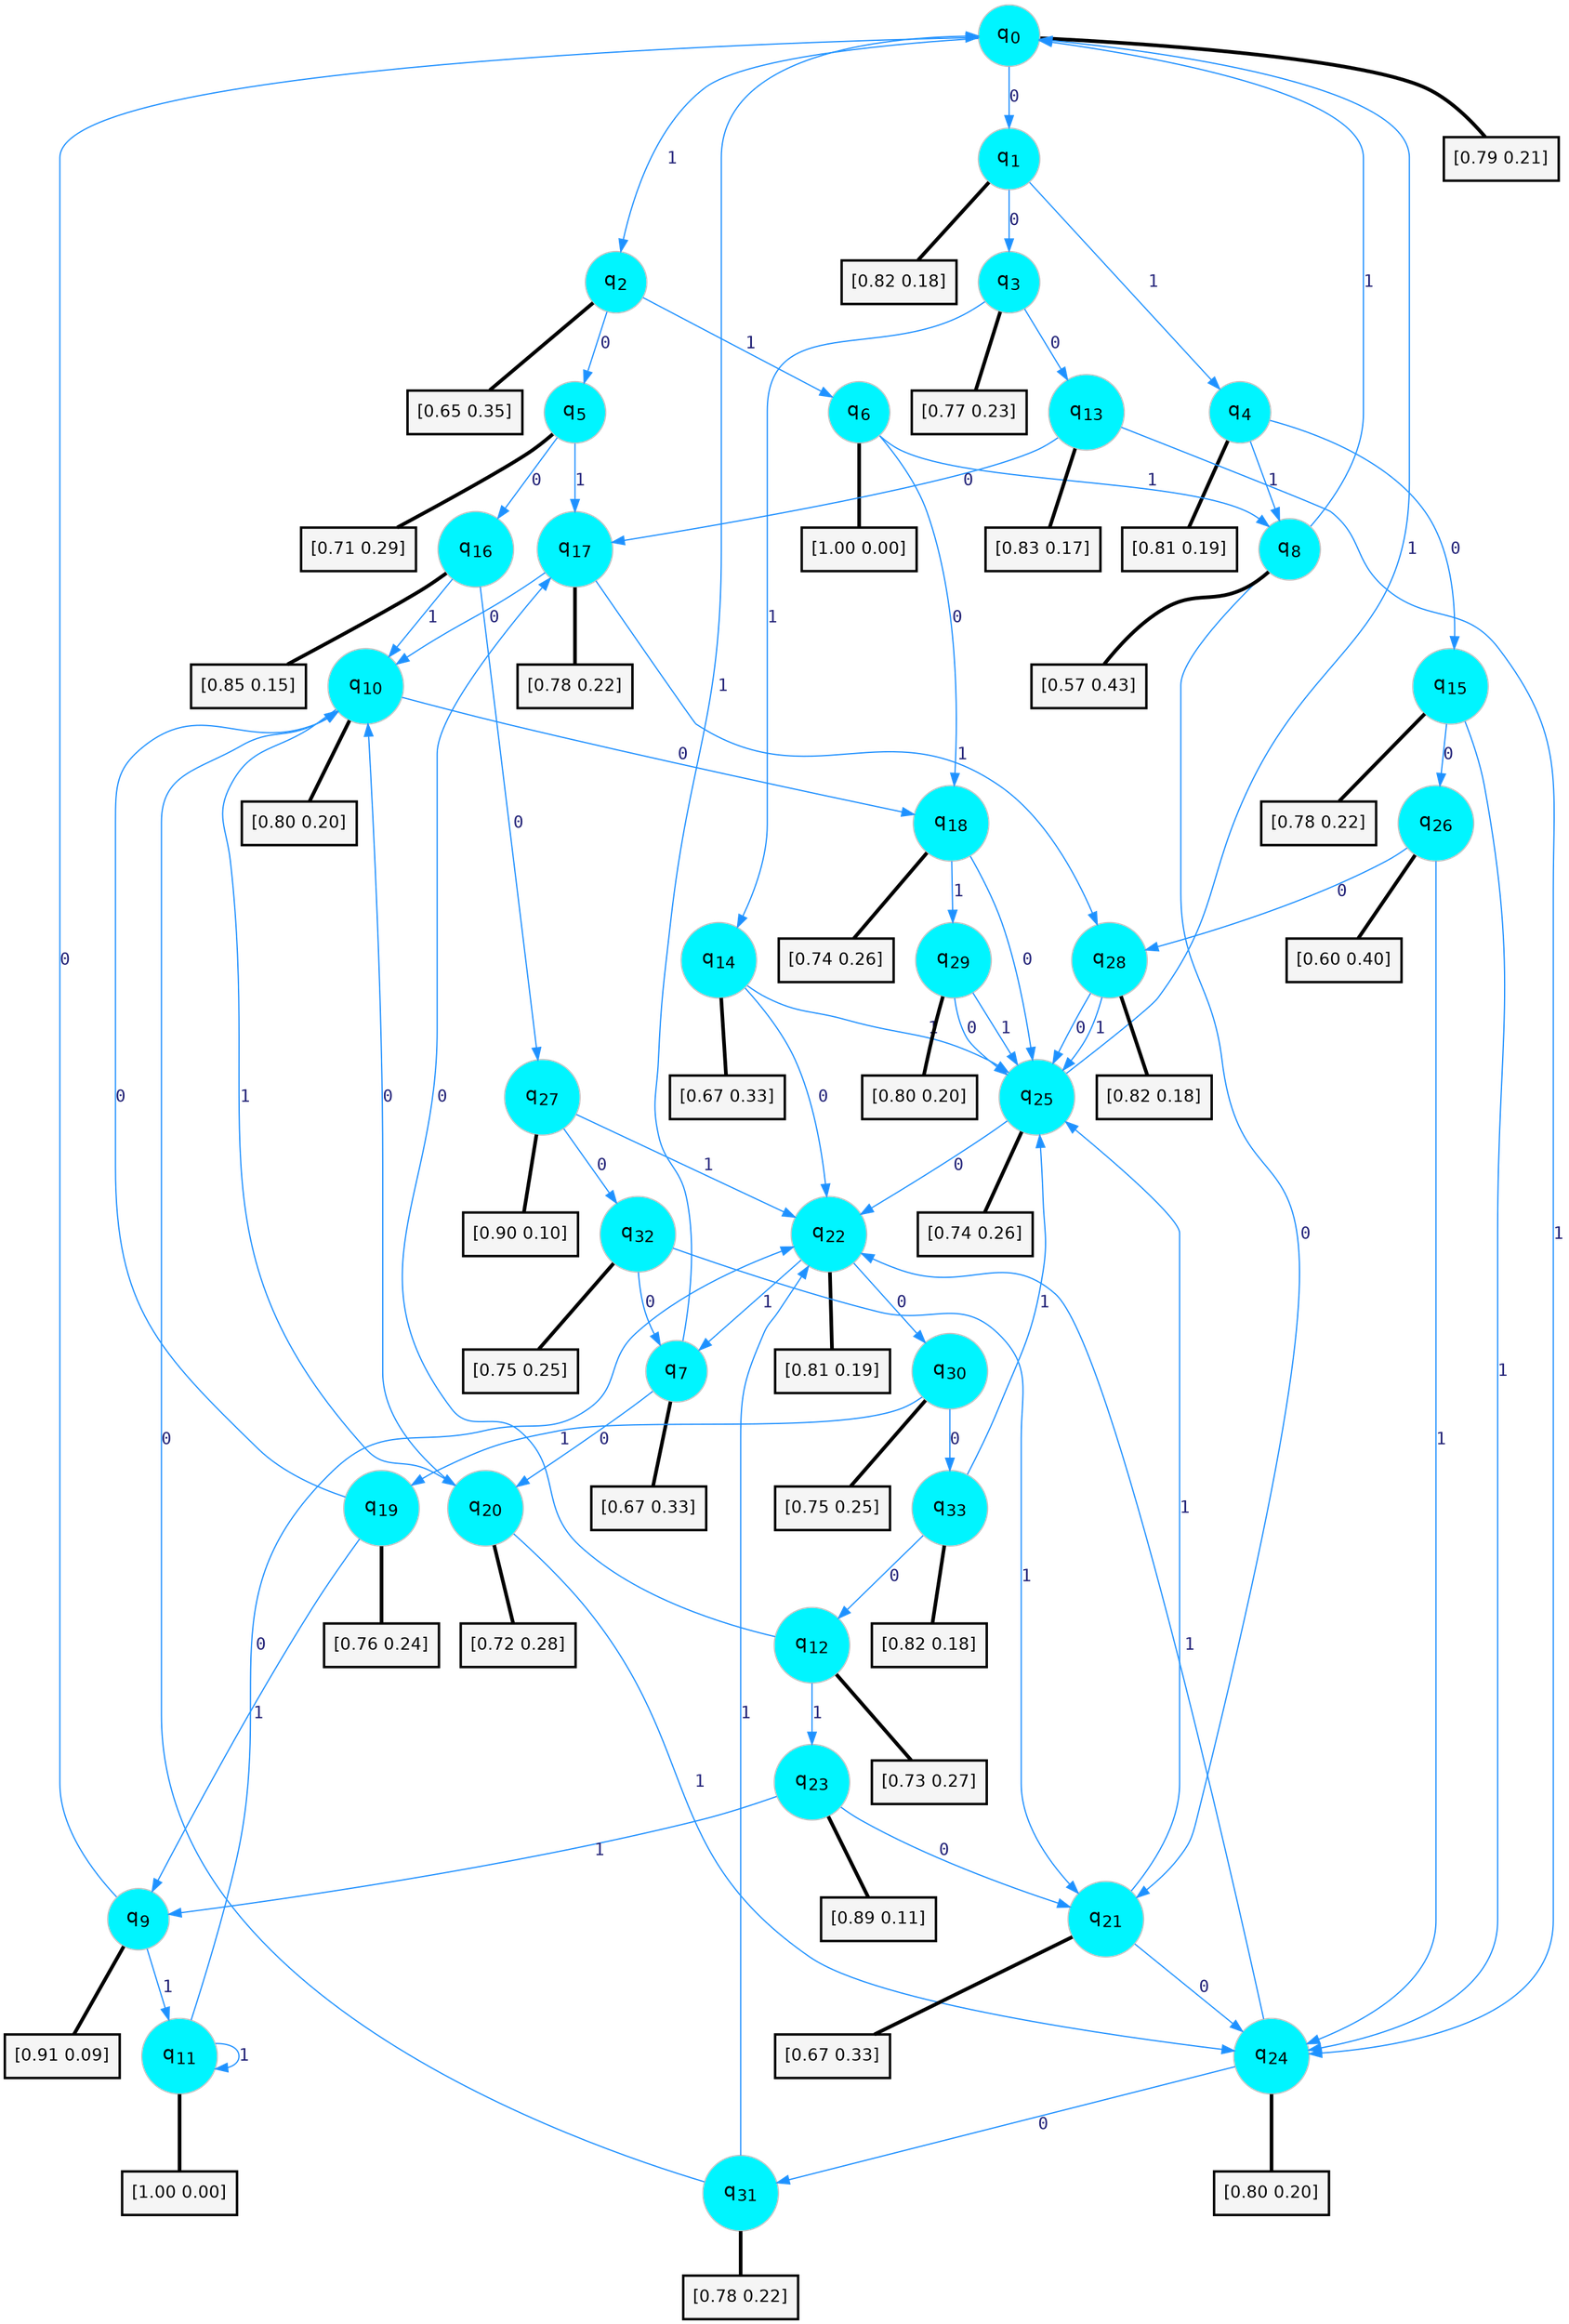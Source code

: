 digraph G {
graph [
bgcolor=transparent, dpi=300, rankdir=TD, size="40,25"];
node [
color=gray, fillcolor=turquoise1, fontcolor=black, fontname=Helvetica, fontsize=16, fontweight=bold, shape=circle, style=filled];
edge [
arrowsize=1, color=dodgerblue1, fontcolor=midnightblue, fontname=courier, fontweight=bold, penwidth=1, style=solid, weight=20];
0[label=<q<SUB>0</SUB>>];
1[label=<q<SUB>1</SUB>>];
2[label=<q<SUB>2</SUB>>];
3[label=<q<SUB>3</SUB>>];
4[label=<q<SUB>4</SUB>>];
5[label=<q<SUB>5</SUB>>];
6[label=<q<SUB>6</SUB>>];
7[label=<q<SUB>7</SUB>>];
8[label=<q<SUB>8</SUB>>];
9[label=<q<SUB>9</SUB>>];
10[label=<q<SUB>10</SUB>>];
11[label=<q<SUB>11</SUB>>];
12[label=<q<SUB>12</SUB>>];
13[label=<q<SUB>13</SUB>>];
14[label=<q<SUB>14</SUB>>];
15[label=<q<SUB>15</SUB>>];
16[label=<q<SUB>16</SUB>>];
17[label=<q<SUB>17</SUB>>];
18[label=<q<SUB>18</SUB>>];
19[label=<q<SUB>19</SUB>>];
20[label=<q<SUB>20</SUB>>];
21[label=<q<SUB>21</SUB>>];
22[label=<q<SUB>22</SUB>>];
23[label=<q<SUB>23</SUB>>];
24[label=<q<SUB>24</SUB>>];
25[label=<q<SUB>25</SUB>>];
26[label=<q<SUB>26</SUB>>];
27[label=<q<SUB>27</SUB>>];
28[label=<q<SUB>28</SUB>>];
29[label=<q<SUB>29</SUB>>];
30[label=<q<SUB>30</SUB>>];
31[label=<q<SUB>31</SUB>>];
32[label=<q<SUB>32</SUB>>];
33[label=<q<SUB>33</SUB>>];
34[label="[0.79 0.21]", shape=box,fontcolor=black, fontname=Helvetica, fontsize=14, penwidth=2, fillcolor=whitesmoke,color=black];
35[label="[0.82 0.18]", shape=box,fontcolor=black, fontname=Helvetica, fontsize=14, penwidth=2, fillcolor=whitesmoke,color=black];
36[label="[0.65 0.35]", shape=box,fontcolor=black, fontname=Helvetica, fontsize=14, penwidth=2, fillcolor=whitesmoke,color=black];
37[label="[0.77 0.23]", shape=box,fontcolor=black, fontname=Helvetica, fontsize=14, penwidth=2, fillcolor=whitesmoke,color=black];
38[label="[0.81 0.19]", shape=box,fontcolor=black, fontname=Helvetica, fontsize=14, penwidth=2, fillcolor=whitesmoke,color=black];
39[label="[0.71 0.29]", shape=box,fontcolor=black, fontname=Helvetica, fontsize=14, penwidth=2, fillcolor=whitesmoke,color=black];
40[label="[1.00 0.00]", shape=box,fontcolor=black, fontname=Helvetica, fontsize=14, penwidth=2, fillcolor=whitesmoke,color=black];
41[label="[0.67 0.33]", shape=box,fontcolor=black, fontname=Helvetica, fontsize=14, penwidth=2, fillcolor=whitesmoke,color=black];
42[label="[0.57 0.43]", shape=box,fontcolor=black, fontname=Helvetica, fontsize=14, penwidth=2, fillcolor=whitesmoke,color=black];
43[label="[0.91 0.09]", shape=box,fontcolor=black, fontname=Helvetica, fontsize=14, penwidth=2, fillcolor=whitesmoke,color=black];
44[label="[0.80 0.20]", shape=box,fontcolor=black, fontname=Helvetica, fontsize=14, penwidth=2, fillcolor=whitesmoke,color=black];
45[label="[1.00 0.00]", shape=box,fontcolor=black, fontname=Helvetica, fontsize=14, penwidth=2, fillcolor=whitesmoke,color=black];
46[label="[0.73 0.27]", shape=box,fontcolor=black, fontname=Helvetica, fontsize=14, penwidth=2, fillcolor=whitesmoke,color=black];
47[label="[0.83 0.17]", shape=box,fontcolor=black, fontname=Helvetica, fontsize=14, penwidth=2, fillcolor=whitesmoke,color=black];
48[label="[0.67 0.33]", shape=box,fontcolor=black, fontname=Helvetica, fontsize=14, penwidth=2, fillcolor=whitesmoke,color=black];
49[label="[0.78 0.22]", shape=box,fontcolor=black, fontname=Helvetica, fontsize=14, penwidth=2, fillcolor=whitesmoke,color=black];
50[label="[0.85 0.15]", shape=box,fontcolor=black, fontname=Helvetica, fontsize=14, penwidth=2, fillcolor=whitesmoke,color=black];
51[label="[0.78 0.22]", shape=box,fontcolor=black, fontname=Helvetica, fontsize=14, penwidth=2, fillcolor=whitesmoke,color=black];
52[label="[0.74 0.26]", shape=box,fontcolor=black, fontname=Helvetica, fontsize=14, penwidth=2, fillcolor=whitesmoke,color=black];
53[label="[0.76 0.24]", shape=box,fontcolor=black, fontname=Helvetica, fontsize=14, penwidth=2, fillcolor=whitesmoke,color=black];
54[label="[0.72 0.28]", shape=box,fontcolor=black, fontname=Helvetica, fontsize=14, penwidth=2, fillcolor=whitesmoke,color=black];
55[label="[0.67 0.33]", shape=box,fontcolor=black, fontname=Helvetica, fontsize=14, penwidth=2, fillcolor=whitesmoke,color=black];
56[label="[0.81 0.19]", shape=box,fontcolor=black, fontname=Helvetica, fontsize=14, penwidth=2, fillcolor=whitesmoke,color=black];
57[label="[0.89 0.11]", shape=box,fontcolor=black, fontname=Helvetica, fontsize=14, penwidth=2, fillcolor=whitesmoke,color=black];
58[label="[0.80 0.20]", shape=box,fontcolor=black, fontname=Helvetica, fontsize=14, penwidth=2, fillcolor=whitesmoke,color=black];
59[label="[0.74 0.26]", shape=box,fontcolor=black, fontname=Helvetica, fontsize=14, penwidth=2, fillcolor=whitesmoke,color=black];
60[label="[0.60 0.40]", shape=box,fontcolor=black, fontname=Helvetica, fontsize=14, penwidth=2, fillcolor=whitesmoke,color=black];
61[label="[0.90 0.10]", shape=box,fontcolor=black, fontname=Helvetica, fontsize=14, penwidth=2, fillcolor=whitesmoke,color=black];
62[label="[0.82 0.18]", shape=box,fontcolor=black, fontname=Helvetica, fontsize=14, penwidth=2, fillcolor=whitesmoke,color=black];
63[label="[0.80 0.20]", shape=box,fontcolor=black, fontname=Helvetica, fontsize=14, penwidth=2, fillcolor=whitesmoke,color=black];
64[label="[0.75 0.25]", shape=box,fontcolor=black, fontname=Helvetica, fontsize=14, penwidth=2, fillcolor=whitesmoke,color=black];
65[label="[0.78 0.22]", shape=box,fontcolor=black, fontname=Helvetica, fontsize=14, penwidth=2, fillcolor=whitesmoke,color=black];
66[label="[0.75 0.25]", shape=box,fontcolor=black, fontname=Helvetica, fontsize=14, penwidth=2, fillcolor=whitesmoke,color=black];
67[label="[0.82 0.18]", shape=box,fontcolor=black, fontname=Helvetica, fontsize=14, penwidth=2, fillcolor=whitesmoke,color=black];
0->1 [label=0];
0->2 [label=1];
0->34 [arrowhead=none, penwidth=3,color=black];
1->3 [label=0];
1->4 [label=1];
1->35 [arrowhead=none, penwidth=3,color=black];
2->5 [label=0];
2->6 [label=1];
2->36 [arrowhead=none, penwidth=3,color=black];
3->13 [label=0];
3->14 [label=1];
3->37 [arrowhead=none, penwidth=3,color=black];
4->15 [label=0];
4->8 [label=1];
4->38 [arrowhead=none, penwidth=3,color=black];
5->16 [label=0];
5->17 [label=1];
5->39 [arrowhead=none, penwidth=3,color=black];
6->18 [label=0];
6->8 [label=1];
6->40 [arrowhead=none, penwidth=3,color=black];
7->20 [label=0];
7->0 [label=1];
7->41 [arrowhead=none, penwidth=3,color=black];
8->21 [label=0];
8->0 [label=1];
8->42 [arrowhead=none, penwidth=3,color=black];
9->0 [label=0];
9->11 [label=1];
9->43 [arrowhead=none, penwidth=3,color=black];
10->18 [label=0];
10->20 [label=1];
10->44 [arrowhead=none, penwidth=3,color=black];
11->22 [label=0];
11->11 [label=1];
11->45 [arrowhead=none, penwidth=3,color=black];
12->17 [label=0];
12->23 [label=1];
12->46 [arrowhead=none, penwidth=3,color=black];
13->17 [label=0];
13->24 [label=1];
13->47 [arrowhead=none, penwidth=3,color=black];
14->22 [label=0];
14->25 [label=1];
14->48 [arrowhead=none, penwidth=3,color=black];
15->26 [label=0];
15->24 [label=1];
15->49 [arrowhead=none, penwidth=3,color=black];
16->27 [label=0];
16->10 [label=1];
16->50 [arrowhead=none, penwidth=3,color=black];
17->10 [label=0];
17->28 [label=1];
17->51 [arrowhead=none, penwidth=3,color=black];
18->25 [label=0];
18->29 [label=1];
18->52 [arrowhead=none, penwidth=3,color=black];
19->10 [label=0];
19->9 [label=1];
19->53 [arrowhead=none, penwidth=3,color=black];
20->10 [label=0];
20->24 [label=1];
20->54 [arrowhead=none, penwidth=3,color=black];
21->24 [label=0];
21->25 [label=1];
21->55 [arrowhead=none, penwidth=3,color=black];
22->30 [label=0];
22->7 [label=1];
22->56 [arrowhead=none, penwidth=3,color=black];
23->21 [label=0];
23->9 [label=1];
23->57 [arrowhead=none, penwidth=3,color=black];
24->31 [label=0];
24->22 [label=1];
24->58 [arrowhead=none, penwidth=3,color=black];
25->22 [label=0];
25->0 [label=1];
25->59 [arrowhead=none, penwidth=3,color=black];
26->28 [label=0];
26->24 [label=1];
26->60 [arrowhead=none, penwidth=3,color=black];
27->32 [label=0];
27->22 [label=1];
27->61 [arrowhead=none, penwidth=3,color=black];
28->25 [label=0];
28->25 [label=1];
28->62 [arrowhead=none, penwidth=3,color=black];
29->25 [label=0];
29->25 [label=1];
29->63 [arrowhead=none, penwidth=3,color=black];
30->33 [label=0];
30->19 [label=1];
30->64 [arrowhead=none, penwidth=3,color=black];
31->10 [label=0];
31->22 [label=1];
31->65 [arrowhead=none, penwidth=3,color=black];
32->7 [label=0];
32->21 [label=1];
32->66 [arrowhead=none, penwidth=3,color=black];
33->12 [label=0];
33->25 [label=1];
33->67 [arrowhead=none, penwidth=3,color=black];
}
